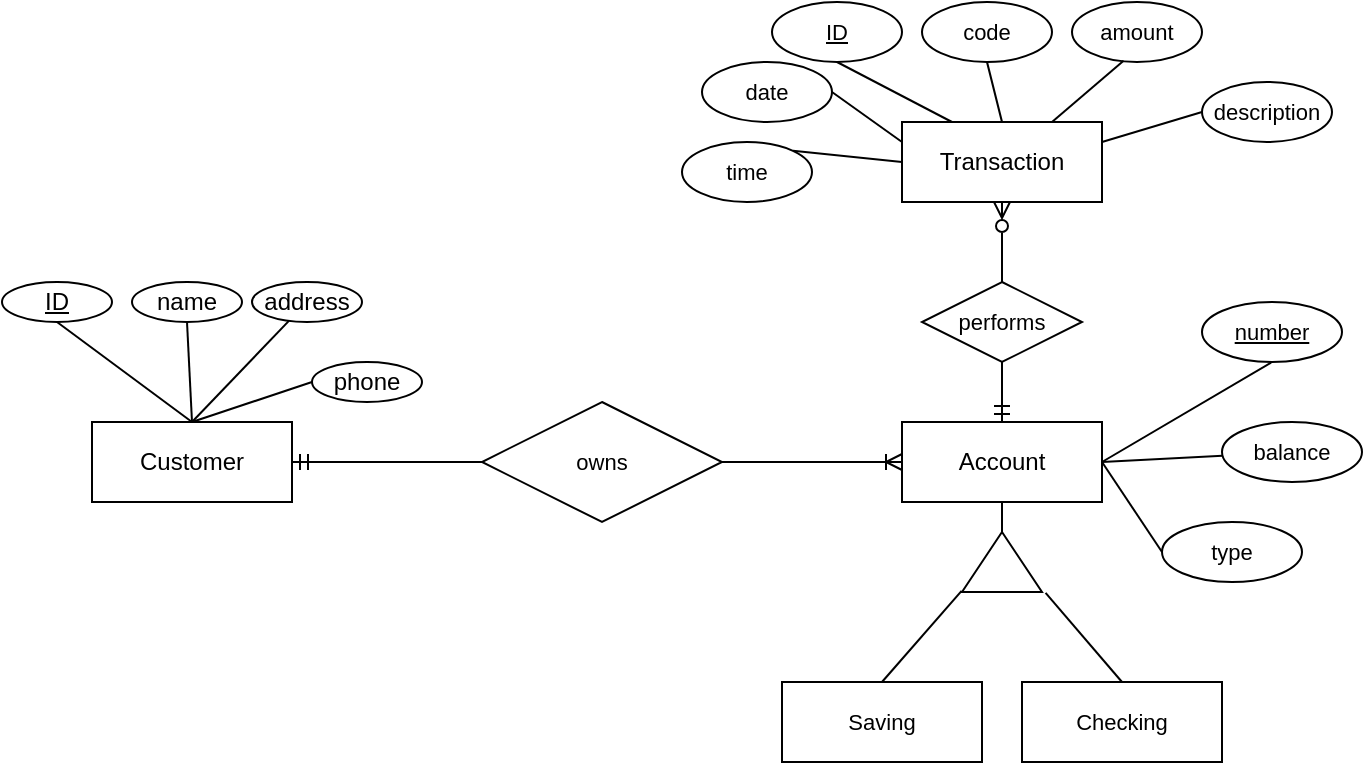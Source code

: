 <mxfile version="24.9.2">
  <diagram name="Page-1" id="0XS7_kBx3rztq7k8VAb1">
    <mxGraphModel dx="1050" dy="579" grid="1" gridSize="10" guides="1" tooltips="1" connect="1" arrows="1" fold="1" page="1" pageScale="1" pageWidth="850" pageHeight="1100" math="0" shadow="0">
      <root>
        <mxCell id="0" />
        <mxCell id="1" parent="0" />
        <mxCell id="AuIzT4Dd1e3ndBJaWB5E-5" style="rounded=0;orthogonalLoop=1;jettySize=auto;html=1;exitX=0.5;exitY=0;exitDx=0;exitDy=0;entryX=0.5;entryY=1;entryDx=0;entryDy=0;endArrow=none;endFill=0;" edge="1" parent="1" source="AuIzT4Dd1e3ndBJaWB5E-1" target="AuIzT4Dd1e3ndBJaWB5E-4">
          <mxGeometry relative="1" as="geometry" />
        </mxCell>
        <mxCell id="AuIzT4Dd1e3ndBJaWB5E-7" style="edgeStyle=none;shape=connector;rounded=0;orthogonalLoop=1;jettySize=auto;html=1;exitX=0.5;exitY=0;exitDx=0;exitDy=0;entryX=0.5;entryY=1;entryDx=0;entryDy=0;strokeColor=default;align=center;verticalAlign=middle;fontFamily=Helvetica;fontSize=11;fontColor=default;labelBackgroundColor=default;endArrow=none;endFill=0;" edge="1" parent="1" source="AuIzT4Dd1e3ndBJaWB5E-1" target="AuIzT4Dd1e3ndBJaWB5E-6">
          <mxGeometry relative="1" as="geometry" />
        </mxCell>
        <mxCell id="AuIzT4Dd1e3ndBJaWB5E-9" style="edgeStyle=none;shape=connector;rounded=0;orthogonalLoop=1;jettySize=auto;html=1;exitX=0.5;exitY=0;exitDx=0;exitDy=0;strokeColor=default;align=center;verticalAlign=middle;fontFamily=Helvetica;fontSize=11;fontColor=default;labelBackgroundColor=default;endArrow=none;endFill=0;" edge="1" parent="1" source="AuIzT4Dd1e3ndBJaWB5E-1" target="AuIzT4Dd1e3ndBJaWB5E-8">
          <mxGeometry relative="1" as="geometry" />
        </mxCell>
        <mxCell id="AuIzT4Dd1e3ndBJaWB5E-12" style="edgeStyle=none;shape=connector;rounded=0;orthogonalLoop=1;jettySize=auto;html=1;exitX=0.5;exitY=0;exitDx=0;exitDy=0;entryX=0;entryY=0.5;entryDx=0;entryDy=0;strokeColor=default;align=center;verticalAlign=middle;fontFamily=Helvetica;fontSize=11;fontColor=default;labelBackgroundColor=default;endArrow=none;endFill=0;" edge="1" parent="1" source="AuIzT4Dd1e3ndBJaWB5E-1" target="AuIzT4Dd1e3ndBJaWB5E-11">
          <mxGeometry relative="1" as="geometry" />
        </mxCell>
        <mxCell id="AuIzT4Dd1e3ndBJaWB5E-24" style="edgeStyle=none;shape=connector;rounded=0;orthogonalLoop=1;jettySize=auto;html=1;exitX=1;exitY=0.5;exitDx=0;exitDy=0;entryX=0;entryY=0.5;entryDx=0;entryDy=0;strokeColor=default;align=center;verticalAlign=middle;fontFamily=Helvetica;fontSize=11;fontColor=default;labelBackgroundColor=default;endArrow=none;endFill=0;startArrow=ERmandOne;startFill=0;" edge="1" parent="1" source="AuIzT4Dd1e3ndBJaWB5E-1" target="AuIzT4Dd1e3ndBJaWB5E-23">
          <mxGeometry relative="1" as="geometry" />
        </mxCell>
        <mxCell id="AuIzT4Dd1e3ndBJaWB5E-1" value="Customer" style="whiteSpace=wrap;html=1;align=center;" vertex="1" parent="1">
          <mxGeometry x="195" y="280" width="100" height="40" as="geometry" />
        </mxCell>
        <mxCell id="AuIzT4Dd1e3ndBJaWB5E-14" style="edgeStyle=none;shape=connector;rounded=0;orthogonalLoop=1;jettySize=auto;html=1;exitX=1;exitY=0.5;exitDx=0;exitDy=0;entryX=0.5;entryY=1;entryDx=0;entryDy=0;strokeColor=default;align=center;verticalAlign=middle;fontFamily=Helvetica;fontSize=11;fontColor=default;labelBackgroundColor=default;endArrow=none;endFill=0;" edge="1" parent="1" source="AuIzT4Dd1e3ndBJaWB5E-2" target="AuIzT4Dd1e3ndBJaWB5E-13">
          <mxGeometry relative="1" as="geometry" />
        </mxCell>
        <mxCell id="AuIzT4Dd1e3ndBJaWB5E-15" style="edgeStyle=none;shape=connector;rounded=0;orthogonalLoop=1;jettySize=auto;html=1;exitX=1;exitY=0.5;exitDx=0;exitDy=0;strokeColor=default;align=center;verticalAlign=middle;fontFamily=Helvetica;fontSize=11;fontColor=default;labelBackgroundColor=default;endArrow=none;endFill=0;" edge="1" parent="1" source="AuIzT4Dd1e3ndBJaWB5E-2" target="AuIzT4Dd1e3ndBJaWB5E-16">
          <mxGeometry relative="1" as="geometry">
            <mxPoint x="720" y="260" as="targetPoint" />
          </mxGeometry>
        </mxCell>
        <mxCell id="AuIzT4Dd1e3ndBJaWB5E-26" style="edgeStyle=none;shape=connector;rounded=0;orthogonalLoop=1;jettySize=auto;html=1;exitX=1;exitY=0.5;exitDx=0;exitDy=0;strokeColor=default;align=center;verticalAlign=middle;fontFamily=Helvetica;fontSize=11;fontColor=default;labelBackgroundColor=default;endArrow=none;endFill=0;entryX=0;entryY=0.5;entryDx=0;entryDy=0;" edge="1" parent="1" source="AuIzT4Dd1e3ndBJaWB5E-2" target="AuIzT4Dd1e3ndBJaWB5E-27">
          <mxGeometry relative="1" as="geometry">
            <mxPoint x="740" y="300" as="targetPoint" />
          </mxGeometry>
        </mxCell>
        <mxCell id="AuIzT4Dd1e3ndBJaWB5E-31" style="edgeStyle=none;shape=connector;rounded=0;orthogonalLoop=1;jettySize=auto;html=1;exitX=0.5;exitY=0;exitDx=0;exitDy=0;entryX=0.5;entryY=1;entryDx=0;entryDy=0;strokeColor=default;align=center;verticalAlign=middle;fontFamily=Helvetica;fontSize=11;fontColor=default;labelBackgroundColor=default;endArrow=none;endFill=0;startArrow=ERmandOne;startFill=0;" edge="1" parent="1" source="AuIzT4Dd1e3ndBJaWB5E-2" target="AuIzT4Dd1e3ndBJaWB5E-29">
          <mxGeometry relative="1" as="geometry" />
        </mxCell>
        <mxCell id="AuIzT4Dd1e3ndBJaWB5E-2" value="Account" style="whiteSpace=wrap;html=1;align=center;" vertex="1" parent="1">
          <mxGeometry x="600" y="280" width="100" height="40" as="geometry" />
        </mxCell>
        <mxCell id="AuIzT4Dd1e3ndBJaWB5E-4" value="&lt;u&gt;ID&lt;/u&gt;" style="ellipse;whiteSpace=wrap;html=1;align=center;" vertex="1" parent="1">
          <mxGeometry x="150" y="210" width="55" height="20" as="geometry" />
        </mxCell>
        <mxCell id="AuIzT4Dd1e3ndBJaWB5E-6" value="name" style="ellipse;whiteSpace=wrap;html=1;align=center;" vertex="1" parent="1">
          <mxGeometry x="215" y="210" width="55" height="20" as="geometry" />
        </mxCell>
        <mxCell id="AuIzT4Dd1e3ndBJaWB5E-8" value="address" style="ellipse;whiteSpace=wrap;html=1;align=center;" vertex="1" parent="1">
          <mxGeometry x="275" y="210" width="55" height="20" as="geometry" />
        </mxCell>
        <mxCell id="AuIzT4Dd1e3ndBJaWB5E-11" value="phone" style="ellipse;whiteSpace=wrap;html=1;align=center;" vertex="1" parent="1">
          <mxGeometry x="305" y="250" width="55" height="20" as="geometry" />
        </mxCell>
        <mxCell id="AuIzT4Dd1e3ndBJaWB5E-13" value="&lt;u&gt;number&lt;/u&gt;" style="ellipse;whiteSpace=wrap;html=1;align=center;fontFamily=Helvetica;fontSize=11;fontColor=default;labelBackgroundColor=default;" vertex="1" parent="1">
          <mxGeometry x="750" y="220" width="70" height="30" as="geometry" />
        </mxCell>
        <mxCell id="AuIzT4Dd1e3ndBJaWB5E-16" value="balance" style="ellipse;whiteSpace=wrap;html=1;align=center;fontFamily=Helvetica;fontSize=11;fontColor=default;labelBackgroundColor=default;" vertex="1" parent="1">
          <mxGeometry x="760" y="280" width="70" height="30" as="geometry" />
        </mxCell>
        <mxCell id="AuIzT4Dd1e3ndBJaWB5E-17" value="Saving" style="whiteSpace=wrap;html=1;align=center;fontFamily=Helvetica;fontSize=11;fontColor=default;labelBackgroundColor=default;" vertex="1" parent="1">
          <mxGeometry x="540" y="410" width="100" height="40" as="geometry" />
        </mxCell>
        <mxCell id="AuIzT4Dd1e3ndBJaWB5E-18" value="Checking" style="whiteSpace=wrap;html=1;align=center;fontFamily=Helvetica;fontSize=11;fontColor=default;labelBackgroundColor=default;" vertex="1" parent="1">
          <mxGeometry x="660" y="410" width="100" height="40" as="geometry" />
        </mxCell>
        <mxCell id="AuIzT4Dd1e3ndBJaWB5E-22" style="edgeStyle=none;shape=connector;rounded=0;orthogonalLoop=1;jettySize=auto;html=1;exitX=1;exitY=0.5;exitDx=0;exitDy=0;entryX=0.5;entryY=1;entryDx=0;entryDy=0;strokeColor=default;align=center;verticalAlign=middle;fontFamily=Helvetica;fontSize=11;fontColor=default;labelBackgroundColor=default;endArrow=none;endFill=0;" edge="1" parent="1" source="AuIzT4Dd1e3ndBJaWB5E-19" target="AuIzT4Dd1e3ndBJaWB5E-2">
          <mxGeometry relative="1" as="geometry" />
        </mxCell>
        <mxCell id="AuIzT4Dd1e3ndBJaWB5E-19" value="" style="triangle;whiteSpace=wrap;html=1;fontFamily=Helvetica;fontSize=11;fontColor=default;labelBackgroundColor=default;rotation=-90;" vertex="1" parent="1">
          <mxGeometry x="635" y="330" width="30" height="40" as="geometry" />
        </mxCell>
        <mxCell id="AuIzT4Dd1e3ndBJaWB5E-20" style="edgeStyle=none;shape=connector;rounded=0;orthogonalLoop=1;jettySize=auto;html=1;exitX=0.5;exitY=0;exitDx=0;exitDy=0;entryX=0.02;entryY=-0.005;entryDx=0;entryDy=0;entryPerimeter=0;strokeColor=default;align=center;verticalAlign=middle;fontFamily=Helvetica;fontSize=11;fontColor=default;labelBackgroundColor=default;endArrow=none;endFill=0;" edge="1" parent="1" source="AuIzT4Dd1e3ndBJaWB5E-17" target="AuIzT4Dd1e3ndBJaWB5E-19">
          <mxGeometry relative="1" as="geometry" />
        </mxCell>
        <mxCell id="AuIzT4Dd1e3ndBJaWB5E-21" style="edgeStyle=none;shape=connector;rounded=0;orthogonalLoop=1;jettySize=auto;html=1;exitX=0.5;exitY=0;exitDx=0;exitDy=0;entryX=-0.013;entryY=1.045;entryDx=0;entryDy=0;entryPerimeter=0;strokeColor=default;align=center;verticalAlign=middle;fontFamily=Helvetica;fontSize=11;fontColor=default;labelBackgroundColor=default;endArrow=none;endFill=0;" edge="1" parent="1" source="AuIzT4Dd1e3ndBJaWB5E-18" target="AuIzT4Dd1e3ndBJaWB5E-19">
          <mxGeometry relative="1" as="geometry" />
        </mxCell>
        <mxCell id="AuIzT4Dd1e3ndBJaWB5E-25" style="edgeStyle=none;shape=connector;rounded=0;orthogonalLoop=1;jettySize=auto;html=1;exitX=1;exitY=0.5;exitDx=0;exitDy=0;strokeColor=default;align=center;verticalAlign=middle;fontFamily=Helvetica;fontSize=11;fontColor=default;labelBackgroundColor=default;endArrow=ERoneToMany;endFill=0;" edge="1" parent="1" source="AuIzT4Dd1e3ndBJaWB5E-23" target="AuIzT4Dd1e3ndBJaWB5E-2">
          <mxGeometry relative="1" as="geometry" />
        </mxCell>
        <mxCell id="AuIzT4Dd1e3ndBJaWB5E-23" value="owns" style="shape=rhombus;perimeter=rhombusPerimeter;whiteSpace=wrap;html=1;align=center;fontFamily=Helvetica;fontSize=11;fontColor=default;labelBackgroundColor=default;" vertex="1" parent="1">
          <mxGeometry x="390" y="270" width="120" height="60" as="geometry" />
        </mxCell>
        <mxCell id="AuIzT4Dd1e3ndBJaWB5E-27" value="type" style="ellipse;whiteSpace=wrap;html=1;align=center;fontFamily=Helvetica;fontSize=11;fontColor=default;labelBackgroundColor=default;" vertex="1" parent="1">
          <mxGeometry x="730" y="330" width="70" height="30" as="geometry" />
        </mxCell>
        <mxCell id="AuIzT4Dd1e3ndBJaWB5E-39" style="edgeStyle=none;shape=connector;rounded=0;orthogonalLoop=1;jettySize=auto;html=1;exitX=0.25;exitY=0;exitDx=0;exitDy=0;entryX=0.5;entryY=1;entryDx=0;entryDy=0;strokeColor=default;align=center;verticalAlign=middle;fontFamily=Helvetica;fontSize=11;fontColor=default;labelBackgroundColor=default;endArrow=none;endFill=0;" edge="1" parent="1" source="AuIzT4Dd1e3ndBJaWB5E-28" target="AuIzT4Dd1e3ndBJaWB5E-33">
          <mxGeometry relative="1" as="geometry" />
        </mxCell>
        <mxCell id="AuIzT4Dd1e3ndBJaWB5E-40" style="edgeStyle=none;shape=connector;rounded=0;orthogonalLoop=1;jettySize=auto;html=1;entryX=0.5;entryY=1;entryDx=0;entryDy=0;strokeColor=default;align=center;verticalAlign=middle;fontFamily=Helvetica;fontSize=11;fontColor=default;labelBackgroundColor=default;endArrow=none;endFill=0;exitX=0.5;exitY=0;exitDx=0;exitDy=0;" edge="1" parent="1" source="AuIzT4Dd1e3ndBJaWB5E-28" target="AuIzT4Dd1e3ndBJaWB5E-34">
          <mxGeometry relative="1" as="geometry">
            <mxPoint x="700" y="110" as="sourcePoint" />
          </mxGeometry>
        </mxCell>
        <mxCell id="AuIzT4Dd1e3ndBJaWB5E-42" style="edgeStyle=none;shape=connector;rounded=0;orthogonalLoop=1;jettySize=auto;html=1;exitX=1;exitY=0.25;exitDx=0;exitDy=0;entryX=0;entryY=0.5;entryDx=0;entryDy=0;strokeColor=default;align=center;verticalAlign=middle;fontFamily=Helvetica;fontSize=11;fontColor=default;labelBackgroundColor=default;endArrow=none;endFill=0;" edge="1" parent="1" source="AuIzT4Dd1e3ndBJaWB5E-28" target="AuIzT4Dd1e3ndBJaWB5E-38">
          <mxGeometry relative="1" as="geometry" />
        </mxCell>
        <mxCell id="AuIzT4Dd1e3ndBJaWB5E-43" style="edgeStyle=none;shape=connector;rounded=0;orthogonalLoop=1;jettySize=auto;html=1;exitX=0;exitY=0.25;exitDx=0;exitDy=0;entryX=1;entryY=0.5;entryDx=0;entryDy=0;strokeColor=default;align=center;verticalAlign=middle;fontFamily=Helvetica;fontSize=11;fontColor=default;labelBackgroundColor=default;endArrow=none;endFill=0;" edge="1" parent="1" source="AuIzT4Dd1e3ndBJaWB5E-28" target="AuIzT4Dd1e3ndBJaWB5E-36">
          <mxGeometry relative="1" as="geometry" />
        </mxCell>
        <mxCell id="AuIzT4Dd1e3ndBJaWB5E-44" style="edgeStyle=none;shape=connector;rounded=0;orthogonalLoop=1;jettySize=auto;html=1;exitX=0;exitY=0.5;exitDx=0;exitDy=0;entryX=1;entryY=0;entryDx=0;entryDy=0;strokeColor=default;align=center;verticalAlign=middle;fontFamily=Helvetica;fontSize=11;fontColor=default;labelBackgroundColor=default;endArrow=none;endFill=0;" edge="1" parent="1" source="AuIzT4Dd1e3ndBJaWB5E-28" target="AuIzT4Dd1e3ndBJaWB5E-37">
          <mxGeometry relative="1" as="geometry" />
        </mxCell>
        <mxCell id="AuIzT4Dd1e3ndBJaWB5E-28" value="Transaction" style="whiteSpace=wrap;html=1;align=center;" vertex="1" parent="1">
          <mxGeometry x="600" y="130" width="100" height="40" as="geometry" />
        </mxCell>
        <mxCell id="AuIzT4Dd1e3ndBJaWB5E-32" style="edgeStyle=none;shape=connector;rounded=0;orthogonalLoop=1;jettySize=auto;html=1;exitX=0.5;exitY=0;exitDx=0;exitDy=0;strokeColor=default;align=center;verticalAlign=middle;fontFamily=Helvetica;fontSize=11;fontColor=default;labelBackgroundColor=default;endArrow=ERzeroToMany;endFill=0;entryX=0.5;entryY=1;entryDx=0;entryDy=0;" edge="1" parent="1" source="AuIzT4Dd1e3ndBJaWB5E-29" target="AuIzT4Dd1e3ndBJaWB5E-28">
          <mxGeometry relative="1" as="geometry">
            <mxPoint x="650" y="180" as="targetPoint" />
          </mxGeometry>
        </mxCell>
        <mxCell id="AuIzT4Dd1e3ndBJaWB5E-29" value="performs" style="shape=rhombus;perimeter=rhombusPerimeter;whiteSpace=wrap;html=1;align=center;fontFamily=Helvetica;fontSize=11;fontColor=default;labelBackgroundColor=default;" vertex="1" parent="1">
          <mxGeometry x="610" y="210" width="80" height="40" as="geometry" />
        </mxCell>
        <mxCell id="AuIzT4Dd1e3ndBJaWB5E-33" value="&lt;u&gt;ID&lt;/u&gt;" style="ellipse;whiteSpace=wrap;html=1;align=center;fontFamily=Helvetica;fontSize=11;fontColor=default;labelBackgroundColor=default;" vertex="1" parent="1">
          <mxGeometry x="535" y="70" width="65" height="30" as="geometry" />
        </mxCell>
        <mxCell id="AuIzT4Dd1e3ndBJaWB5E-34" value="code" style="ellipse;whiteSpace=wrap;html=1;align=center;fontFamily=Helvetica;fontSize=11;fontColor=default;labelBackgroundColor=default;" vertex="1" parent="1">
          <mxGeometry x="610" y="70" width="65" height="30" as="geometry" />
        </mxCell>
        <mxCell id="AuIzT4Dd1e3ndBJaWB5E-35" value="amount" style="ellipse;whiteSpace=wrap;html=1;align=center;fontFamily=Helvetica;fontSize=11;fontColor=default;labelBackgroundColor=default;" vertex="1" parent="1">
          <mxGeometry x="685" y="70" width="65" height="30" as="geometry" />
        </mxCell>
        <mxCell id="AuIzT4Dd1e3ndBJaWB5E-36" value="date" style="ellipse;whiteSpace=wrap;html=1;align=center;fontFamily=Helvetica;fontSize=11;fontColor=default;labelBackgroundColor=default;" vertex="1" parent="1">
          <mxGeometry x="500" y="100" width="65" height="30" as="geometry" />
        </mxCell>
        <mxCell id="AuIzT4Dd1e3ndBJaWB5E-37" value="time" style="ellipse;whiteSpace=wrap;html=1;align=center;fontFamily=Helvetica;fontSize=11;fontColor=default;labelBackgroundColor=default;" vertex="1" parent="1">
          <mxGeometry x="490" y="140" width="65" height="30" as="geometry" />
        </mxCell>
        <mxCell id="AuIzT4Dd1e3ndBJaWB5E-38" value="description" style="ellipse;whiteSpace=wrap;html=1;align=center;fontFamily=Helvetica;fontSize=11;fontColor=default;labelBackgroundColor=default;" vertex="1" parent="1">
          <mxGeometry x="750" y="110" width="65" height="30" as="geometry" />
        </mxCell>
        <mxCell id="AuIzT4Dd1e3ndBJaWB5E-41" style="edgeStyle=none;shape=connector;rounded=0;orthogonalLoop=1;jettySize=auto;html=1;exitX=0.75;exitY=0;exitDx=0;exitDy=0;entryX=0.397;entryY=0.98;entryDx=0;entryDy=0;entryPerimeter=0;strokeColor=default;align=center;verticalAlign=middle;fontFamily=Helvetica;fontSize=11;fontColor=default;labelBackgroundColor=default;endArrow=none;endFill=0;" edge="1" parent="1" source="AuIzT4Dd1e3ndBJaWB5E-28" target="AuIzT4Dd1e3ndBJaWB5E-35">
          <mxGeometry relative="1" as="geometry" />
        </mxCell>
      </root>
    </mxGraphModel>
  </diagram>
</mxfile>
